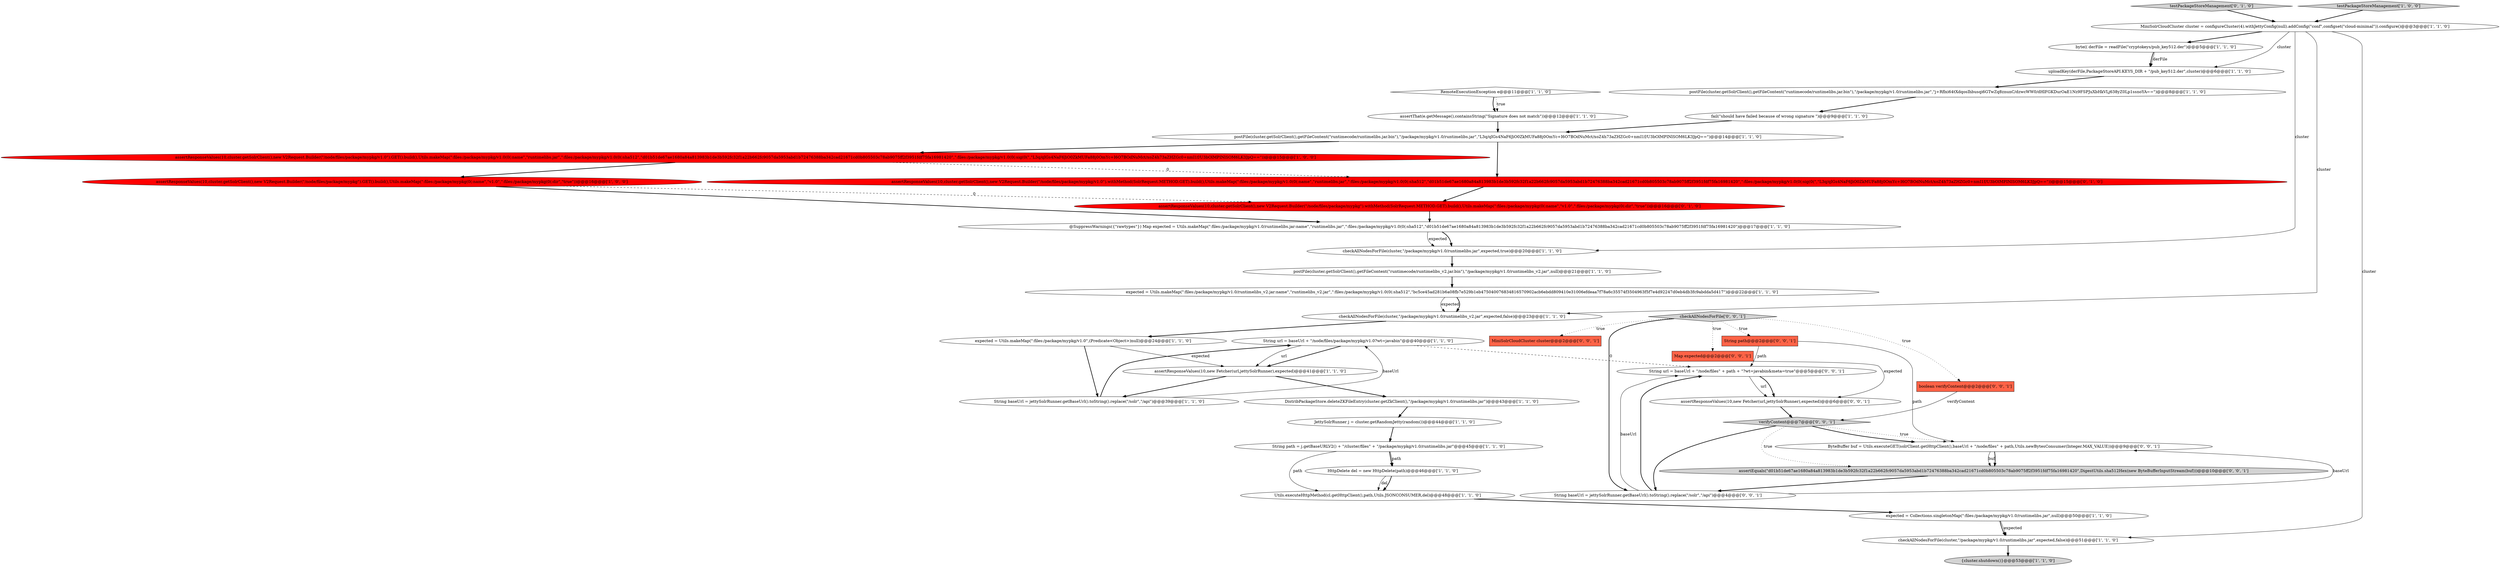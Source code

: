 digraph {
4 [style = filled, label = "String url = baseUrl + \"/node/files/package/mypkg/v1.0?wt=javabin\"@@@40@@@['1', '1', '0']", fillcolor = white, shape = ellipse image = "AAA0AAABBB1BBB"];
19 [style = filled, label = "expected = Collections.singletonMap(\":files:/package/mypkg/v1.0/runtimelibs.jar\",null)@@@50@@@['1', '1', '0']", fillcolor = white, shape = ellipse image = "AAA0AAABBB1BBB"];
7 [style = filled, label = "checkAllNodesForFile(cluster,\"/package/mypkg/v1.0/runtimelibs_v2.jar\",expected,false)@@@23@@@['1', '1', '0']", fillcolor = white, shape = ellipse image = "AAA0AAABBB1BBB"];
9 [style = filled, label = "JettySolrRunner j = cluster.getRandomJetty(random())@@@44@@@['1', '1', '0']", fillcolor = white, shape = ellipse image = "AAA0AAABBB1BBB"];
3 [style = filled, label = "Utils.executeHttpMethod(cl.getHttpClient(),path,Utils.JSONCONSUMER,del)@@@48@@@['1', '1', '0']", fillcolor = white, shape = ellipse image = "AAA0AAABBB1BBB"];
34 [style = filled, label = "verifyContent@@@7@@@['0', '0', '1']", fillcolor = lightgray, shape = diamond image = "AAA0AAABBB3BBB"];
37 [style = filled, label = "String url = baseUrl + \"/node/files\" + path + \"?wt=javabin&meta=true\"@@@5@@@['0', '0', '1']", fillcolor = white, shape = ellipse image = "AAA0AAABBB3BBB"];
18 [style = filled, label = "fail(\"should have failed because of wrong signature \")@@@9@@@['1', '1', '0']", fillcolor = white, shape = ellipse image = "AAA0AAABBB1BBB"];
31 [style = filled, label = "MiniSolrCloudCluster cluster@@@2@@@['0', '0', '1']", fillcolor = tomato, shape = box image = "AAA0AAABBB3BBB"];
29 [style = filled, label = "testPackageStoreManagement['0', '1', '0']", fillcolor = lightgray, shape = diamond image = "AAA0AAABBB2BBB"];
41 [style = filled, label = "ByteBuffer buf = Utils.executeGET(solrClient.getHttpClient(),baseUrl + \"/node/files\" + path,Utils.newBytesConsumer(Integer.MAX_VALUE))@@@9@@@['0', '0', '1']", fillcolor = white, shape = ellipse image = "AAA0AAABBB3BBB"];
12 [style = filled, label = "HttpDelete del = new HttpDelete(path)@@@46@@@['1', '1', '0']", fillcolor = white, shape = ellipse image = "AAA0AAABBB1BBB"];
26 [style = filled, label = "@SuppressWarnings({\"rawtypes\"}) Map expected = Utils.makeMap(\":files:/package/mypkg/v1.0/runtimelibs.jar:name\",\"runtimelibs.jar\",\":files:/package/mypkg/v1.0(0(:sha512\",\"d01b51de67ae1680a84a813983b1de3b592fc32f1a22b662fc9057da5953abd1b72476388ba342cad21671cd0b805503c78ab9075ff2f3951fdf75fa16981420\")@@@17@@@['1', '1', '0']", fillcolor = white, shape = ellipse image = "AAA0AAABBB1BBB"];
14 [style = filled, label = "postFile(cluster.getSolrClient(),getFileContent(\"runtimecode/runtimelibs_v2.jar.bin\"),\"/package/mypkg/v1.0/runtimelibs_v2.jar\",null)@@@21@@@['1', '1', '0']", fillcolor = white, shape = ellipse image = "AAA0AAABBB1BBB"];
13 [style = filled, label = "RemoteExecutionException e@@@11@@@['1', '1', '0']", fillcolor = white, shape = diamond image = "AAA0AAABBB1BBB"];
39 [style = filled, label = "String path@@@2@@@['0', '0', '1']", fillcolor = tomato, shape = box image = "AAA0AAABBB3BBB"];
30 [style = filled, label = "assertResponseValues(10,cluster.getSolrClient(),new V2Request.Builder(\"/node/files/package/mypkg/v1.0\").withMethod(SolrRequest.METHOD.GET).build(),Utils.makeMap(\":files:/package/mypkg/v1.0(0(:name\",\"runtimelibs.jar\",\":files:/package/mypkg/v1.0(0(:sha512\",\"d01b51de67ae1680a84a813983b1de3b592fc32f1a22b662fc9057da5953abd1b72476388ba342cad21671cd0b805503c78ab9075ff2f3951fdf75fa16981420\",\":files:/package/mypkg/v1.0(0(:sig(0(\",\"L3q/qIGs4NaF6JiO0ZkMUFa88j0OmYc+I6O7BOdNuMct/xoZ4h73aZHZGc0+nmI1f/U3bOlMPINlSOM6LK3JpQ==\"))@@@15@@@['0', '1', '0']", fillcolor = red, shape = ellipse image = "AAA1AAABBB2BBB"];
32 [style = filled, label = "checkAllNodesForFile['0', '0', '1']", fillcolor = lightgray, shape = diamond image = "AAA0AAABBB3BBB"];
1 [style = filled, label = "checkAllNodesForFile(cluster,\"/package/mypkg/v1.0/runtimelibs.jar\",expected,false)@@@51@@@['1', '1', '0']", fillcolor = white, shape = ellipse image = "AAA0AAABBB1BBB"];
2 [style = filled, label = "expected = Utils.makeMap(\":files:/package/mypkg/v1.0/runtimelibs_v2.jar:name\",\"runtimelibs_v2.jar\",\":files:/package/mypkg/v1.0(0(:sha512\",\"bc5ce45ad281b6a08fb7e529b1eb475040076834816570902acb6ebdd809410e31006efdeaa7f78a6c35574f3504963f5f7e4d92247d0eb4db3fc9abdda5d417\")@@@22@@@['1', '1', '0']", fillcolor = white, shape = ellipse image = "AAA0AAABBB1BBB"];
0 [style = filled, label = "assertResponseValues(10,cluster.getSolrClient(),new V2Request.Builder(\"/node/files/package/mypkg/v1.0\").GET().build(),Utils.makeMap(\":files:/package/mypkg/v1.0(0(:name\",\"runtimelibs.jar\",\":files:/package/mypkg/v1.0(0(:sha512\",\"d01b51de67ae1680a84a813983b1de3b592fc32f1a22b662fc9057da5953abd1b72476388ba342cad21671cd0b805503c78ab9075ff2f3951fdf75fa16981420\",\":files:/package/mypkg/v1.0(0(:sig(0(\",\"L3q/qIGs4NaF6JiO0ZkMUFa88j0OmYc+I6O7BOdNuMct/xoZ4h73aZHZGc0+nmI1f/U3bOlMPINlSOM6LK3JpQ==\"))@@@15@@@['1', '0', '0']", fillcolor = red, shape = ellipse image = "AAA1AAABBB1BBB"];
24 [style = filled, label = "String path = j.getBaseURLV2() + \"/cluster/files\" + \"/package/mypkg/v1.0/runtimelibs.jar\"@@@45@@@['1', '1', '0']", fillcolor = white, shape = ellipse image = "AAA0AAABBB1BBB"];
22 [style = filled, label = "byte(( derFile = readFile(\"cryptokeys/pub_key512.der\")@@@5@@@['1', '1', '0']", fillcolor = white, shape = ellipse image = "AAA0AAABBB1BBB"];
6 [style = filled, label = "MiniSolrCloudCluster cluster = configureCluster(4).withJettyConfig(null).addConfig(\"conf\",configset(\"cloud-minimal\")).configure()@@@3@@@['1', '1', '0']", fillcolor = white, shape = ellipse image = "AAA0AAABBB1BBB"];
17 [style = filled, label = "uploadKey(derFile,PackageStoreAPI.KEYS_DIR + \"/pub_key512.der\",cluster)@@@6@@@['1', '1', '0']", fillcolor = white, shape = ellipse image = "AAA0AAABBB1BBB"];
20 [style = filled, label = "testPackageStoreManagement['1', '0', '0']", fillcolor = lightgray, shape = diamond image = "AAA0AAABBB1BBB"];
10 [style = filled, label = "assertResponseValues(10,cluster.getSolrClient(),new V2Request.Builder(\"/node/files/package/mypkg\").GET().build(),Utils.makeMap(\":files:/package/mypkg(0(:name\",\"v1.0\",\":files:/package/mypkg(0(:dir\",\"true\"))@@@16@@@['1', '0', '0']", fillcolor = red, shape = ellipse image = "AAA1AAABBB1BBB"];
35 [style = filled, label = "assertResponseValues(10,new Fetcher(url,jettySolrRunner),expected)@@@6@@@['0', '0', '1']", fillcolor = white, shape = ellipse image = "AAA0AAABBB3BBB"];
25 [style = filled, label = "{cluster.shutdown()}@@@53@@@['1', '1', '0']", fillcolor = lightgray, shape = ellipse image = "AAA0AAABBB1BBB"];
40 [style = filled, label = "Map expected@@@2@@@['0', '0', '1']", fillcolor = tomato, shape = box image = "AAA0AAABBB3BBB"];
21 [style = filled, label = "postFile(cluster.getSolrClient(),getFileContent(\"runtimecode/runtimelibs.jar.bin\"),\"/package/mypkg/v1.0/runtimelibs.jar\",\"L3q/qIGs4NaF6JiO0ZkMUFa88j0OmYc+I6O7BOdNuMct/xoZ4h73aZHZGc0+nmI1f/U3bOlMPINlSOM6LK3JpQ==\")@@@14@@@['1', '1', '0']", fillcolor = white, shape = ellipse image = "AAA0AAABBB1BBB"];
5 [style = filled, label = "checkAllNodesForFile(cluster,\"/package/mypkg/v1.0/runtimelibs.jar\",expected,true)@@@20@@@['1', '1', '0']", fillcolor = white, shape = ellipse image = "AAA0AAABBB1BBB"];
33 [style = filled, label = "String baseUrl = jettySolrRunner.getBaseUrl().toString().replace(\"/solr\",\"/api\")@@@4@@@['0', '0', '1']", fillcolor = white, shape = ellipse image = "AAA0AAABBB3BBB"];
16 [style = filled, label = "String baseUrl = jettySolrRunner.getBaseUrl().toString().replace(\"/solr\",\"/api\")@@@39@@@['1', '1', '0']", fillcolor = white, shape = ellipse image = "AAA0AAABBB1BBB"];
36 [style = filled, label = "assertEquals(\"d01b51de67ae1680a84a813983b1de3b592fc32f1a22b662fc9057da5953abd1b72476388ba342cad21671cd0b805503c78ab9075ff2f3951fdf75fa16981420\",DigestUtils.sha512Hex(new ByteBufferInputStream(buf)))@@@10@@@['0', '0', '1']", fillcolor = lightgray, shape = ellipse image = "AAA0AAABBB3BBB"];
8 [style = filled, label = "expected = Utils.makeMap(\":files:/package/mypkg/v1.0\",(Predicate<Object>)null)@@@24@@@['1', '1', '0']", fillcolor = white, shape = ellipse image = "AAA0AAABBB1BBB"];
28 [style = filled, label = "assertResponseValues(10,cluster.getSolrClient(),new V2Request.Builder(\"/node/files/package/mypkg\").withMethod(SolrRequest.METHOD.GET).build(),Utils.makeMap(\":files:/package/mypkg(0(:name\",\"v1.0\",\":files:/package/mypkg(0(:dir\",\"true\"))@@@16@@@['0', '1', '0']", fillcolor = red, shape = ellipse image = "AAA1AAABBB2BBB"];
11 [style = filled, label = "DistribPackageStore.deleteZKFileEntry(cluster.getZkClient(),\"/package/mypkg/v1.0/runtimelibs.jar\")@@@43@@@['1', '1', '0']", fillcolor = white, shape = ellipse image = "AAA0AAABBB1BBB"];
15 [style = filled, label = "assertThat(e.getMessage(),containsString(\"Signature does not match\"))@@@12@@@['1', '1', '0']", fillcolor = white, shape = ellipse image = "AAA0AAABBB1BBB"];
38 [style = filled, label = "boolean verifyContent@@@2@@@['0', '0', '1']", fillcolor = tomato, shape = box image = "AAA0AAABBB3BBB"];
27 [style = filled, label = "assertResponseValues(10,new Fetcher(url,jettySolrRunner),expected)@@@41@@@['1', '1', '0']", fillcolor = white, shape = ellipse image = "AAA0AAABBB1BBB"];
23 [style = filled, label = "postFile(cluster.getSolrClient(),getFileContent(\"runtimecode/runtimelibs.jar.bin\"),\"/package/mypkg/v1.0/runtimelibs.jar\",\"j+Rflxi64tXdqosIhbusqi6GTwZq8znunC/dzwcWW0/dHlFGKDurOaE1Nz9FSPJuXbHkVLj638yZ0Lp1ssnoYA==\")@@@8@@@['1', '1', '0']", fillcolor = white, shape = ellipse image = "AAA0AAABBB1BBB"];
16->4 [style = solid, label="baseUrl"];
8->16 [style = bold, label=""];
24->12 [style = bold, label=""];
24->3 [style = solid, label="path"];
21->0 [style = bold, label=""];
32->39 [style = dotted, label="true"];
6->22 [style = bold, label=""];
15->21 [style = bold, label=""];
26->5 [style = bold, label=""];
34->36 [style = dotted, label="true"];
34->33 [style = bold, label=""];
39->41 [style = solid, label="path"];
10->28 [style = dashed, label="0"];
28->26 [style = bold, label=""];
10->26 [style = bold, label=""];
34->41 [style = bold, label=""];
6->1 [style = solid, label="cluster"];
20->6 [style = bold, label=""];
5->14 [style = bold, label=""];
27->16 [style = bold, label=""];
21->30 [style = bold, label=""];
8->27 [style = solid, label="expected"];
7->8 [style = bold, label=""];
11->9 [style = bold, label=""];
36->33 [style = bold, label=""];
33->41 [style = solid, label="baseUrl"];
41->36 [style = solid, label="buf"];
17->23 [style = bold, label=""];
32->33 [style = bold, label=""];
26->5 [style = solid, label="expected"];
6->17 [style = solid, label="cluster"];
24->12 [style = solid, label="path"];
19->1 [style = bold, label=""];
29->6 [style = bold, label=""];
0->10 [style = bold, label=""];
41->36 [style = bold, label=""];
30->28 [style = bold, label=""];
12->3 [style = solid, label="del"];
6->7 [style = solid, label="cluster"];
27->11 [style = bold, label=""];
3->19 [style = bold, label=""];
39->37 [style = solid, label="path"];
32->40 [style = dotted, label="true"];
34->41 [style = dotted, label="true"];
4->27 [style = bold, label=""];
2->7 [style = solid, label="expected"];
6->5 [style = solid, label="cluster"];
0->30 [style = dashed, label="0"];
4->37 [style = dashed, label="0"];
32->38 [style = dotted, label="true"];
22->17 [style = bold, label=""];
22->17 [style = solid, label="derFile"];
37->35 [style = solid, label="url"];
14->2 [style = bold, label=""];
12->3 [style = bold, label=""];
13->15 [style = bold, label=""];
19->1 [style = solid, label="expected"];
18->21 [style = bold, label=""];
2->7 [style = bold, label=""];
16->4 [style = bold, label=""];
37->35 [style = bold, label=""];
33->37 [style = bold, label=""];
35->34 [style = bold, label=""];
4->27 [style = solid, label="url"];
40->35 [style = solid, label="expected"];
33->37 [style = solid, label="baseUrl"];
1->25 [style = bold, label=""];
13->15 [style = dotted, label="true"];
23->18 [style = bold, label=""];
9->24 [style = bold, label=""];
32->31 [style = dotted, label="true"];
38->34 [style = solid, label="verifyContent"];
}
